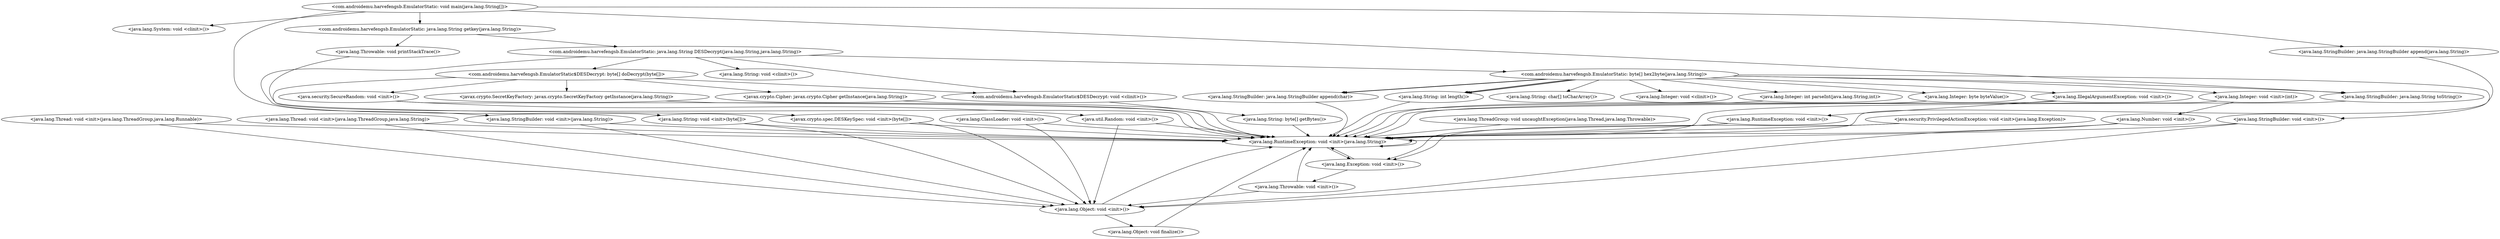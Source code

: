 digraph CallGraph {
"<com.androidemu.harvefengsb.EmulatorStatic: void main(java.lang.String[])>" -> "<java.lang.System: void <clinit>()>";
"<com.androidemu.harvefengsb.EmulatorStatic: void main(java.lang.String[])>" -> "<com.androidemu.harvefengsb.EmulatorStatic: java.lang.String getkey(java.lang.String)>";
"<com.androidemu.harvefengsb.EmulatorStatic: void main(java.lang.String[])>" -> "<java.lang.StringBuilder: void <init>(java.lang.String)>";
"<java.lang.ThreadGroup: void uncaughtException(java.lang.Thread,java.lang.Throwable)>" -> "<java.lang.RuntimeException: void <init>(java.lang.String)>";
"<java.lang.ClassLoader: void <init>()>" -> "<java.lang.Object: void <init>()>";
"<java.lang.ClassLoader: void <init>()>" -> "<java.lang.RuntimeException: void <init>(java.lang.String)>";
"<java.security.PrivilegedActionException: void <init>(java.lang.Exception)>" -> "<java.lang.Exception: void <init>()>";
"<java.security.PrivilegedActionException: void <init>(java.lang.Exception)>" -> "<java.lang.RuntimeException: void <init>(java.lang.String)>";
"<java.lang.Thread: void <init>(java.lang.ThreadGroup,java.lang.Runnable)>" -> "<java.lang.Object: void <init>()>";
"<java.lang.Thread: void <init>(java.lang.ThreadGroup,java.lang.Runnable)>" -> "<java.lang.RuntimeException: void <init>(java.lang.String)>";
"<java.lang.Thread: void <init>(java.lang.ThreadGroup,java.lang.String)>" -> "<java.lang.Object: void <init>()>";
"<java.lang.Thread: void <init>(java.lang.ThreadGroup,java.lang.String)>" -> "<java.lang.RuntimeException: void <init>(java.lang.String)>";
"<com.androidemu.harvefengsb.EmulatorStatic: java.lang.String getkey(java.lang.String)>" -> "<com.androidemu.harvefengsb.EmulatorStatic: java.lang.String DESDecrypt(java.lang.String,java.lang.String)>";
"<java.lang.StringBuilder: void <init>(java.lang.String)>" -> "<java.lang.Object: void <init>()>";
"<java.lang.StringBuilder: void <init>(java.lang.String)>" -> "<java.lang.RuntimeException: void <init>(java.lang.String)>";
"<java.lang.RuntimeException: void <init>(java.lang.String)>" -> "<java.lang.Exception: void <init>()>";
"<java.lang.RuntimeException: void <init>(java.lang.String)>" -> "<java.lang.RuntimeException: void <init>(java.lang.String)>";
"<java.lang.Object: void <init>()>" -> "<java.lang.Object: void finalize()>";
"<java.lang.Object: void <init>()>" -> "<java.lang.RuntimeException: void <init>(java.lang.String)>";
"<java.lang.Exception: void <init>()>" -> "<java.lang.Throwable: void <init>()>";
"<java.lang.Exception: void <init>()>" -> "<java.lang.RuntimeException: void <init>(java.lang.String)>";
"<com.androidemu.harvefengsb.EmulatorStatic: java.lang.String DESDecrypt(java.lang.String,java.lang.String)>" -> "<com.androidemu.harvefengsb.EmulatorStatic$DESDecrypt: void <clinit>()>";
"<com.androidemu.harvefengsb.EmulatorStatic: java.lang.String DESDecrypt(java.lang.String,java.lang.String)>" -> "<java.lang.String: void <init>(byte[])>";
"<com.androidemu.harvefengsb.EmulatorStatic: java.lang.String DESDecrypt(java.lang.String,java.lang.String)>" -> "<com.androidemu.harvefengsb.EmulatorStatic$DESDecrypt: byte[] doDecrypt(byte[])>";
"<com.androidemu.harvefengsb.EmulatorStatic: java.lang.String DESDecrypt(java.lang.String,java.lang.String)>" -> "<com.androidemu.harvefengsb.EmulatorStatic: byte[] hex2byte(java.lang.String)>";
"<com.androidemu.harvefengsb.EmulatorStatic: java.lang.String DESDecrypt(java.lang.String,java.lang.String)>" -> "<java.lang.String: void <clinit>()>";
"<java.lang.Object: void finalize()>" -> "<java.lang.RuntimeException: void <init>(java.lang.String)>";
"<java.lang.Throwable: void <init>()>" -> "<java.lang.Object: void <init>()>";
"<java.lang.Throwable: void <init>()>" -> "<java.lang.RuntimeException: void <init>(java.lang.String)>";
"<java.lang.String: void <init>(byte[])>" -> "<java.lang.Object: void <init>()>";
"<java.lang.String: void <init>(byte[])>" -> "<java.lang.RuntimeException: void <init>(java.lang.String)>";
"<com.androidemu.harvefengsb.EmulatorStatic$DESDecrypt: byte[] doDecrypt(byte[])>" -> "<com.androidemu.harvefengsb.EmulatorStatic$DESDecrypt: void <clinit>()>";
"<com.androidemu.harvefengsb.EmulatorStatic$DESDecrypt: byte[] doDecrypt(byte[])>" -> "<javax.crypto.Cipher: javax.crypto.Cipher getInstance(java.lang.String)>";
"<com.androidemu.harvefengsb.EmulatorStatic$DESDecrypt: byte[] doDecrypt(byte[])>" -> "<javax.crypto.SecretKeyFactory: javax.crypto.SecretKeyFactory getInstance(java.lang.String)>";
"<com.androidemu.harvefengsb.EmulatorStatic$DESDecrypt: byte[] doDecrypt(byte[])>" -> "<javax.crypto.spec.DESKeySpec: void <init>(byte[])>";
"<com.androidemu.harvefengsb.EmulatorStatic$DESDecrypt: byte[] doDecrypt(byte[])>" -> "<java.security.SecureRandom: void <init>()>";
"<com.androidemu.harvefengsb.EmulatorStatic: byte[] hex2byte(java.lang.String)>" -> "<java.lang.Integer: void <clinit>()>";
"<com.androidemu.harvefengsb.EmulatorStatic: byte[] hex2byte(java.lang.String)>" -> "<java.lang.Integer: void <init>(int)>";
"<com.androidemu.harvefengsb.EmulatorStatic: byte[] hex2byte(java.lang.String)>" -> "<java.lang.Integer: int parseInt(java.lang.String,int)>";
"<com.androidemu.harvefengsb.EmulatorStatic: byte[] hex2byte(java.lang.String)>" -> "<java.lang.StringBuilder: void <init>()>";
"<com.androidemu.harvefengsb.EmulatorStatic: byte[] hex2byte(java.lang.String)>" -> "<java.lang.IllegalArgumentException: void <init>()>";
"<javax.crypto.Cipher: javax.crypto.Cipher getInstance(java.lang.String)>" -> "<java.lang.RuntimeException: void <init>(java.lang.String)>";
"<javax.crypto.SecretKeyFactory: javax.crypto.SecretKeyFactory getInstance(java.lang.String)>" -> "<java.lang.RuntimeException: void <init>(java.lang.String)>";
"<javax.crypto.spec.DESKeySpec: void <init>(byte[])>" -> "<java.lang.Object: void <init>()>";
"<javax.crypto.spec.DESKeySpec: void <init>(byte[])>" -> "<java.lang.RuntimeException: void <init>(java.lang.String)>";
"<java.security.SecureRandom: void <init>()>" -> "<java.util.Random: void <init>()>";
"<java.security.SecureRandom: void <init>()>" -> "<java.lang.RuntimeException: void <init>(java.lang.String)>";
"<java.lang.Integer: void <init>(int)>" -> "<java.lang.Number: void <init>()>";
"<java.lang.Integer: void <init>(int)>" -> "<java.lang.RuntimeException: void <init>(java.lang.String)>";
"<java.lang.Integer: int parseInt(java.lang.String,int)>" -> "<java.lang.RuntimeException: void <init>(java.lang.String)>";
"<java.lang.StringBuilder: void <init>()>" -> "<java.lang.Object: void <init>()>";
"<java.lang.StringBuilder: void <init>()>" -> "<java.lang.RuntimeException: void <init>(java.lang.String)>";
"<java.lang.IllegalArgumentException: void <init>()>" -> "<java.lang.RuntimeException: void <init>()>";
"<java.lang.IllegalArgumentException: void <init>()>" -> "<java.lang.RuntimeException: void <init>(java.lang.String)>";
"<java.util.Random: void <init>()>" -> "<java.lang.Object: void <init>()>";
"<java.util.Random: void <init>()>" -> "<java.lang.RuntimeException: void <init>(java.lang.String)>";
"<java.lang.Number: void <init>()>" -> "<java.lang.Object: void <init>()>";
"<java.lang.Number: void <init>()>" -> "<java.lang.RuntimeException: void <init>(java.lang.String)>";
"<java.lang.RuntimeException: void <init>()>" -> "<java.lang.Exception: void <init>()>";
"<java.lang.RuntimeException: void <init>()>" -> "<java.lang.RuntimeException: void <init>(java.lang.String)>";
"<com.androidemu.harvefengsb.EmulatorStatic: byte[] hex2byte(java.lang.String)>" -> "<java.lang.Integer: byte byteValue()>";
"<java.lang.Integer: byte byteValue()>" -> "<java.lang.RuntimeException: void <init>(java.lang.String)>";
"<com.androidemu.harvefengsb.EmulatorStatic: byte[] hex2byte(java.lang.String)>" -> "<java.lang.StringBuilder: java.lang.StringBuilder append(char)>";
"<com.androidemu.harvefengsb.EmulatorStatic: byte[] hex2byte(java.lang.String)>" -> "<java.lang.StringBuilder: java.lang.StringBuilder append(char)>";
"<com.androidemu.harvefengsb.EmulatorStatic: byte[] hex2byte(java.lang.String)>" -> "<java.lang.StringBuilder: java.lang.String toString()>";
"<java.lang.StringBuilder: java.lang.StringBuilder append(char)>" -> "<java.lang.RuntimeException: void <init>(java.lang.String)>";
"<java.lang.StringBuilder: java.lang.String toString()>" -> "<java.lang.RuntimeException: void <init>(java.lang.String)>";
"<com.androidemu.harvefengsb.EmulatorStatic$DESDecrypt: void <clinit>()>" -> "<java.lang.String: byte[] getBytes()>";
"<java.lang.String: byte[] getBytes()>" -> "<java.lang.RuntimeException: void <init>(java.lang.String)>";
"<com.androidemu.harvefengsb.EmulatorStatic: byte[] hex2byte(java.lang.String)>" -> "<java.lang.String: int length()>";
"<com.androidemu.harvefengsb.EmulatorStatic: byte[] hex2byte(java.lang.String)>" -> "<java.lang.String: char[] toCharArray()>";
"<com.androidemu.harvefengsb.EmulatorStatic: byte[] hex2byte(java.lang.String)>" -> "<java.lang.String: int length()>";
"<com.androidemu.harvefengsb.EmulatorStatic: byte[] hex2byte(java.lang.String)>" -> "<java.lang.String: int length()>";
"<java.lang.String: int length()>" -> "<java.lang.RuntimeException: void <init>(java.lang.String)>";
"<com.androidemu.harvefengsb.EmulatorStatic: java.lang.String getkey(java.lang.String)>" -> "<java.lang.Throwable: void printStackTrace()>";
"<java.lang.Throwable: void printStackTrace()>" -> "<java.lang.RuntimeException: void <init>(java.lang.String)>";
"<com.androidemu.harvefengsb.EmulatorStatic: void main(java.lang.String[])>" -> "<java.lang.StringBuilder: java.lang.StringBuilder append(java.lang.String)>";
"<com.androidemu.harvefengsb.EmulatorStatic: void main(java.lang.String[])>" -> "<java.lang.StringBuilder: java.lang.String toString()>";
"<java.lang.StringBuilder: java.lang.StringBuilder append(java.lang.String)>" -> "<java.lang.RuntimeException: void <init>(java.lang.String)>";
}
